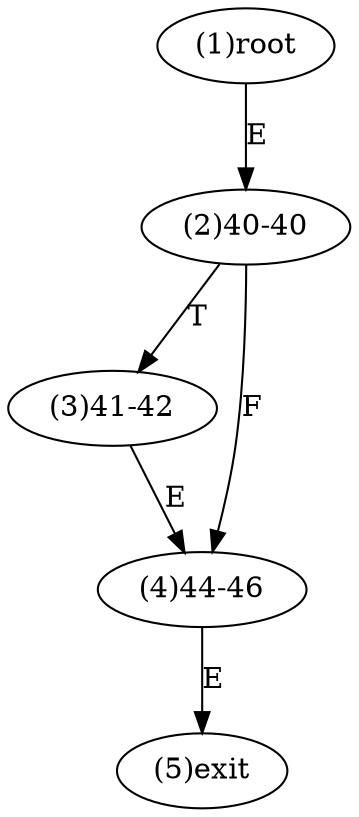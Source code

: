 digraph "" { 
1[ label="(1)root"];
2[ label="(2)40-40"];
3[ label="(3)41-42"];
4[ label="(4)44-46"];
5[ label="(5)exit"];
1->2[ label="E"];
2->4[ label="F"];
2->3[ label="T"];
3->4[ label="E"];
4->5[ label="E"];
}